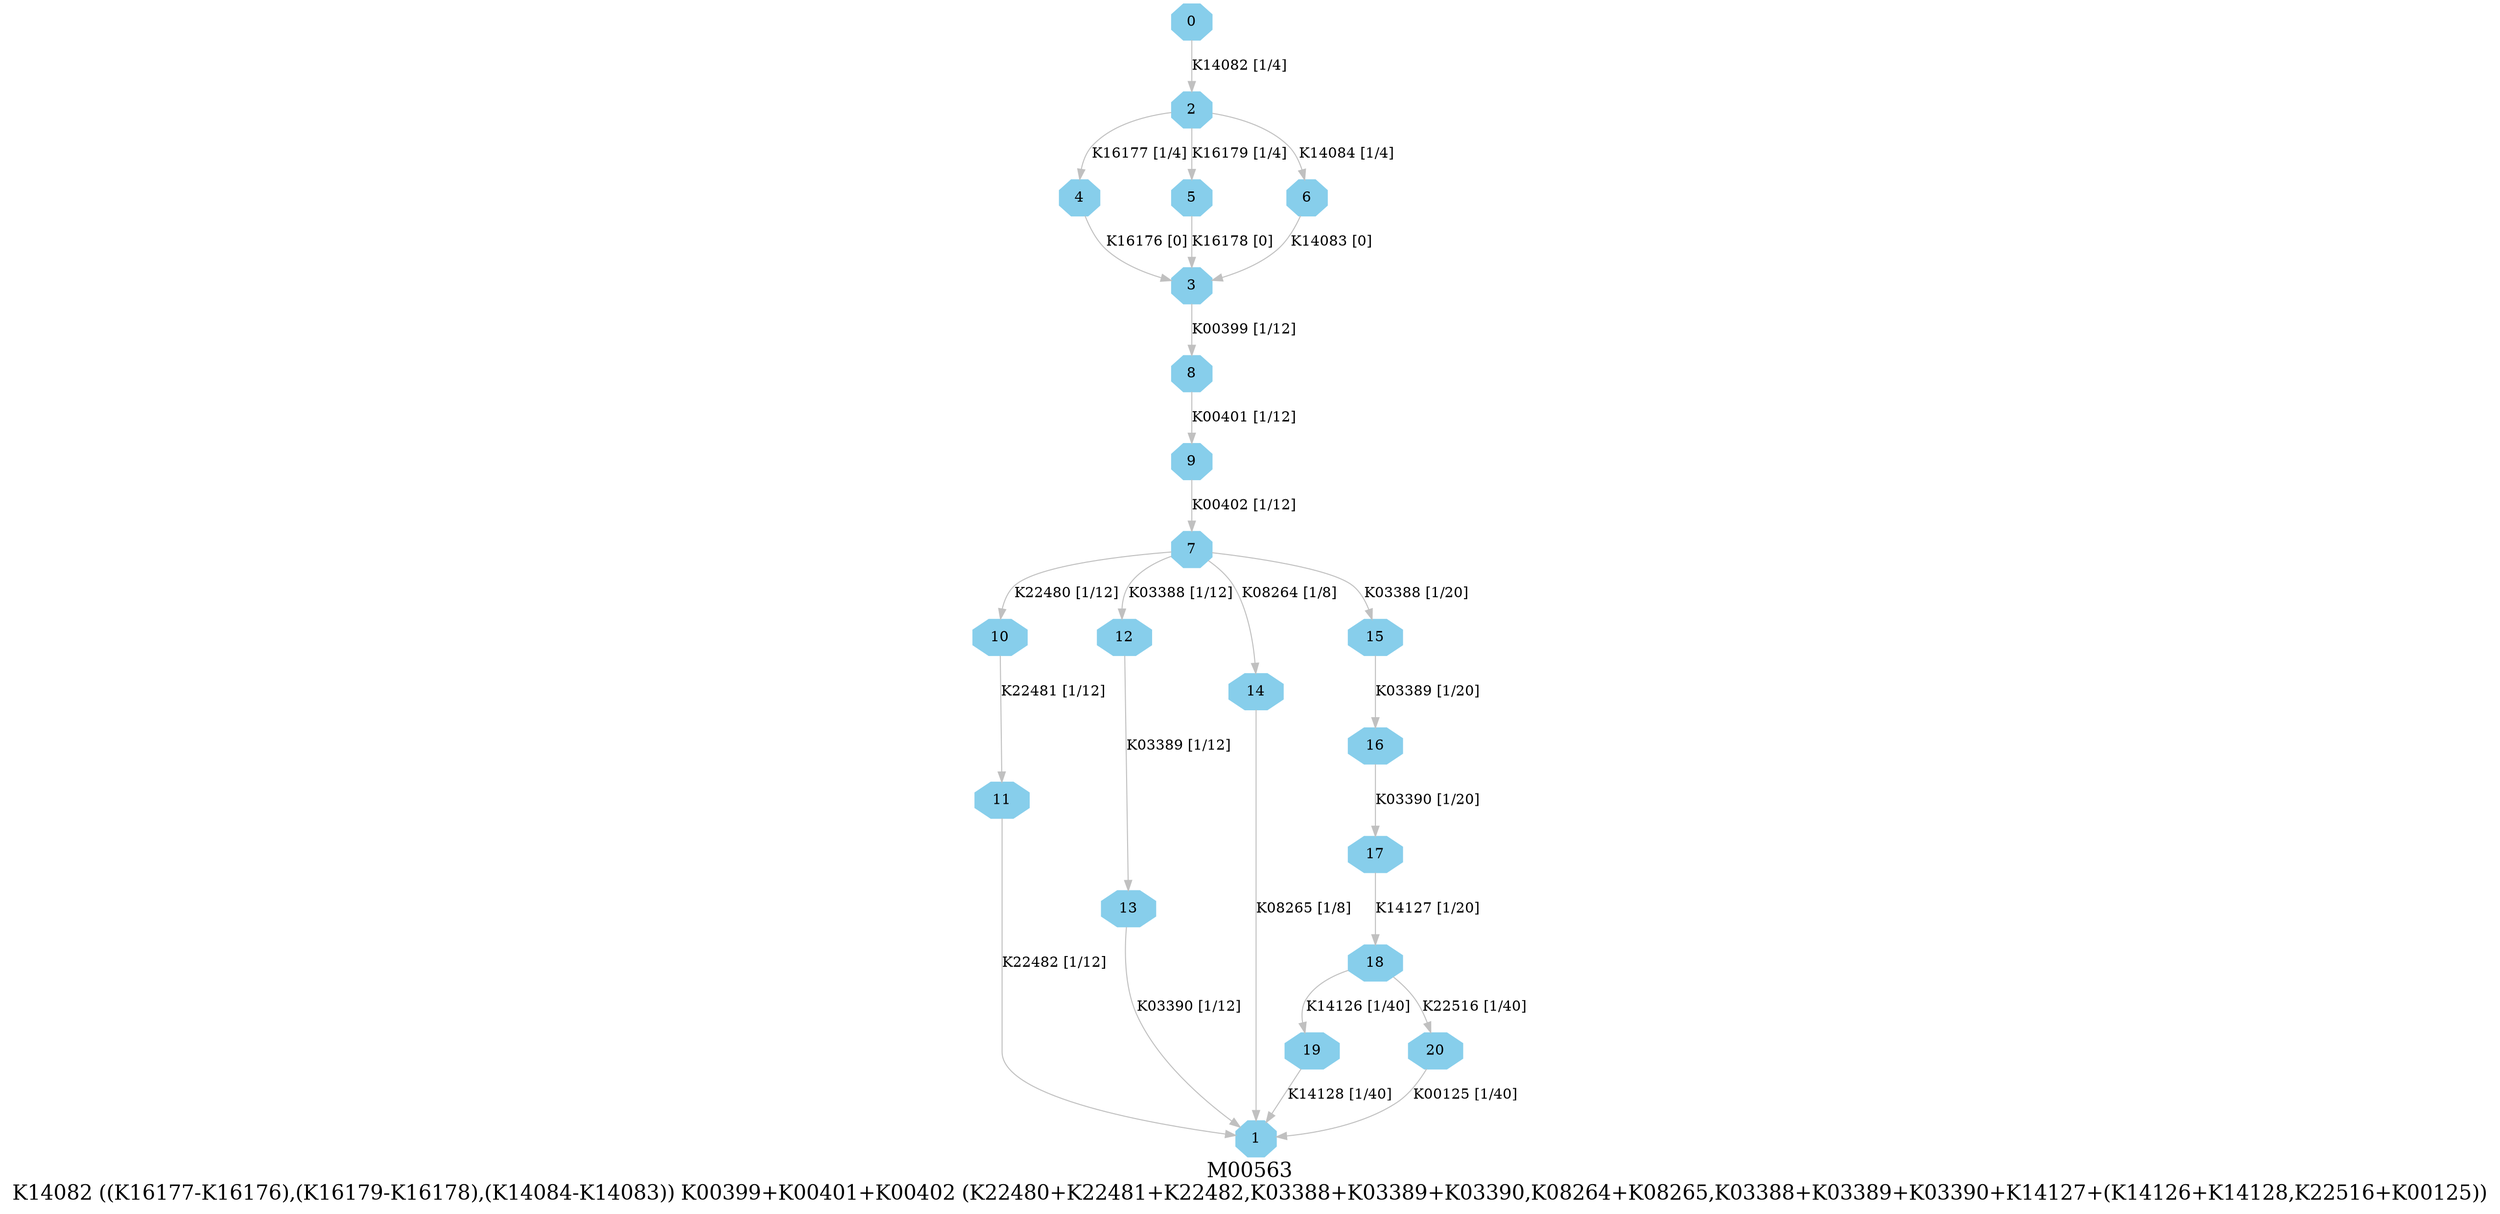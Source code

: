 digraph G {
graph [label="M00563
K14082 ((K16177-K16176),(K16179-K16178),(K14084-K14083)) K00399+K00401+K00402 (K22480+K22481+K22482,K03388+K03389+K03390,K08264+K08265,K03388+K03389+K03390+K14127+(K14126+K14128,K22516+K00125))",fontsize=20];
node [shape=box,style=filled];
edge [len=3,color=grey];
{node [width=.3,height=.3,shape=octagon,style=filled,color=skyblue] 0 1 2 3 4 5 6 7 8 9 10 11 12 13 14 15 16 17 18 19 20 }
0 -> 2 [label="K14082 [1/4]"];
2 -> 4 [label="K16177 [1/4]"];
2 -> 5 [label="K16179 [1/4]"];
2 -> 6 [label="K14084 [1/4]"];
3 -> 8 [label="K00399 [1/12]"];
4 -> 3 [label="K16176 [0]"];
5 -> 3 [label="K16178 [0]"];
6 -> 3 [label="K14083 [0]"];
7 -> 10 [label="K22480 [1/12]"];
7 -> 12 [label="K03388 [1/12]"];
7 -> 14 [label="K08264 [1/8]"];
7 -> 15 [label="K03388 [1/20]"];
8 -> 9 [label="K00401 [1/12]"];
9 -> 7 [label="K00402 [1/12]"];
10 -> 11 [label="K22481 [1/12]"];
11 -> 1 [label="K22482 [1/12]"];
12 -> 13 [label="K03389 [1/12]"];
13 -> 1 [label="K03390 [1/12]"];
14 -> 1 [label="K08265 [1/8]"];
15 -> 16 [label="K03389 [1/20]"];
16 -> 17 [label="K03390 [1/20]"];
17 -> 18 [label="K14127 [1/20]"];
18 -> 19 [label="K14126 [1/40]"];
18 -> 20 [label="K22516 [1/40]"];
19 -> 1 [label="K14128 [1/40]"];
20 -> 1 [label="K00125 [1/40]"];
}